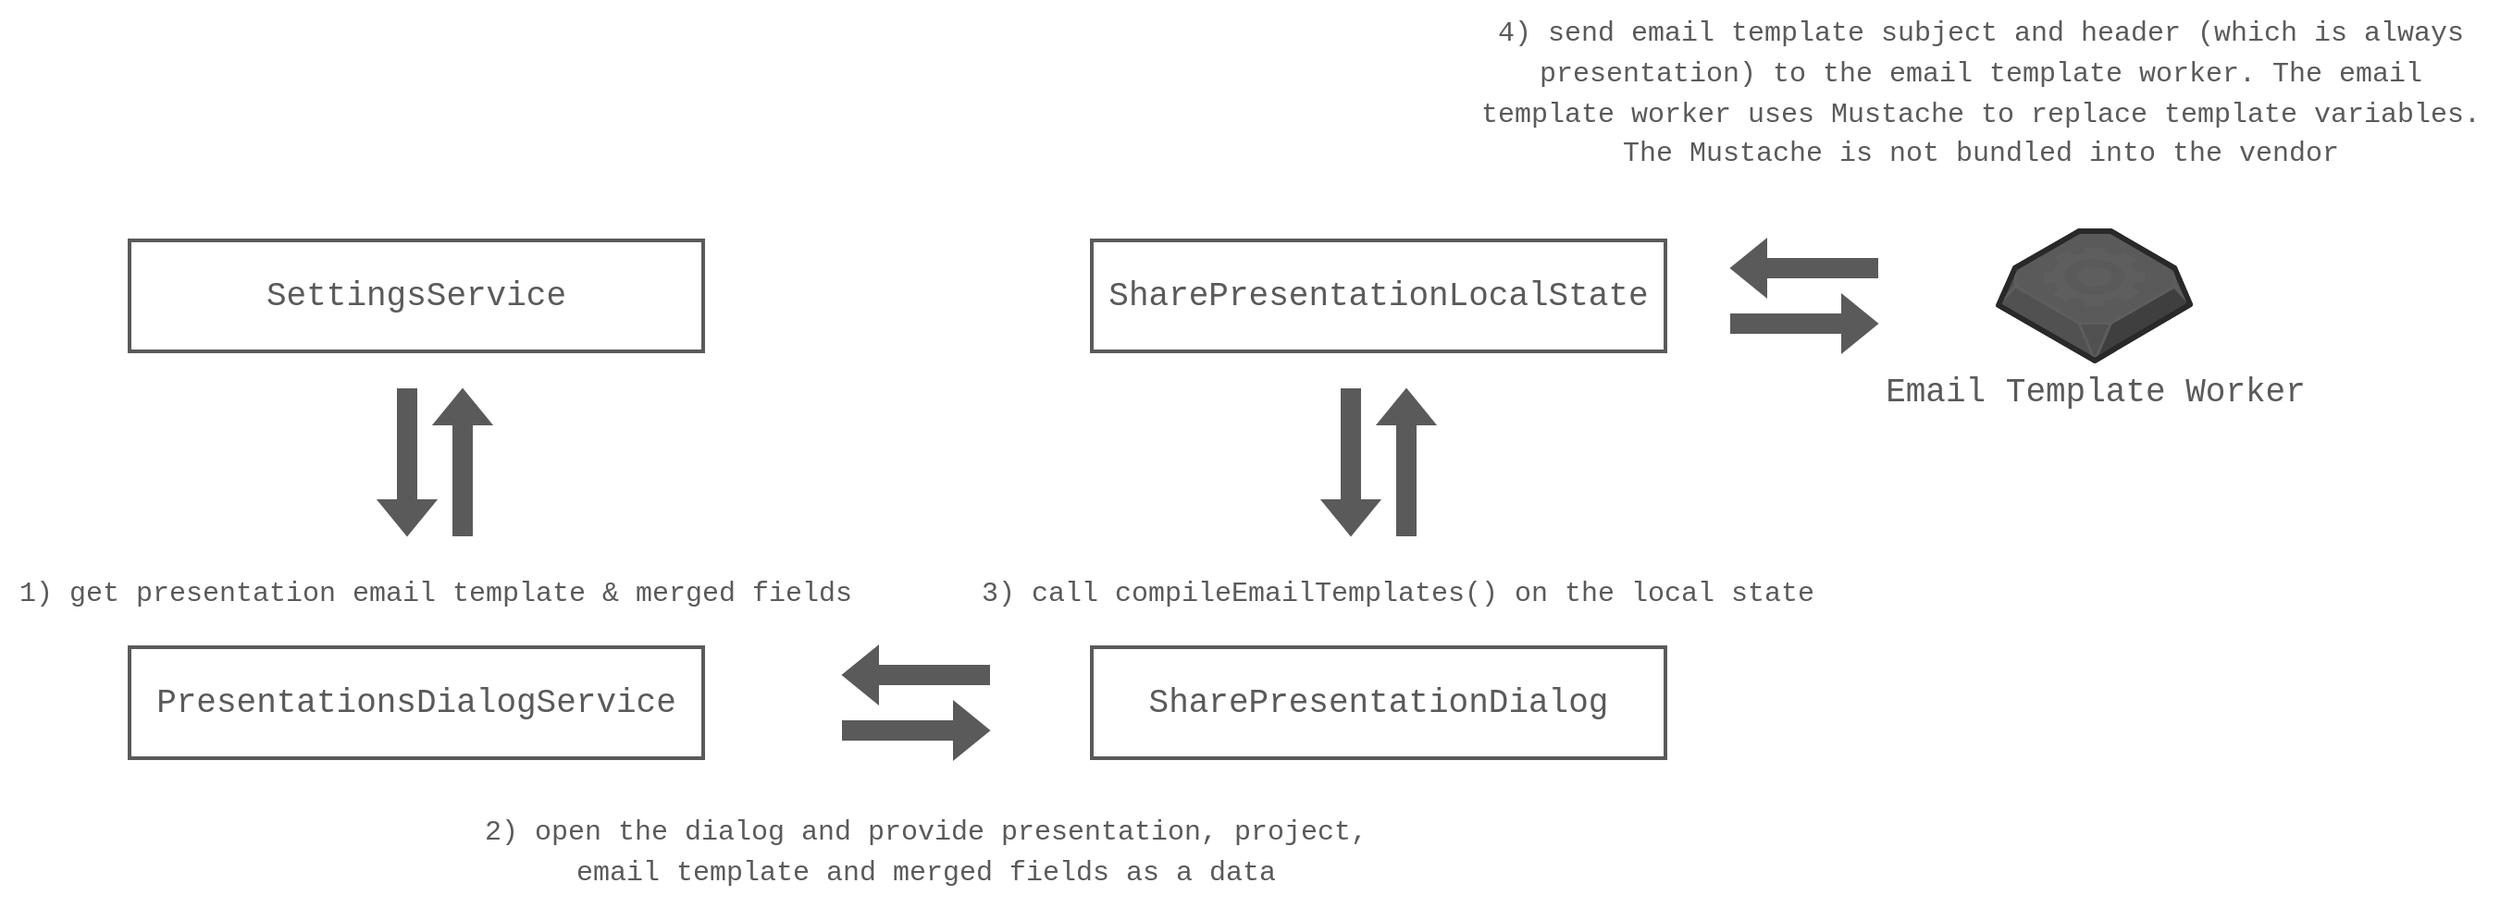 <mxfile version="20.2.2" type="device"><diagram id="JhD103zSTjkU6yqeAfK6" name="Страница 1"><mxGraphModel dx="2249" dy="1872" grid="1" gridSize="10" guides="1" tooltips="1" connect="1" arrows="1" fold="1" page="1" pageScale="1" pageWidth="827" pageHeight="1169" math="0" shadow="0"><root><mxCell id="0"/><mxCell id="1" parent="0"/><mxCell id="Hywa_uW8B3o4tRCpqZEf-1" value="&lt;font color=&quot;#5a5a5a&quot; face=&quot;Courier New&quot; style=&quot;font-size: 18px;&quot;&gt;PresentationsDialogService&lt;/font&gt;" style="rounded=0;whiteSpace=wrap;html=1;strokeWidth=2;strokeColor=#5a5a5a;" vertex="1" parent="1"><mxGeometry x="50" y="200" width="310" height="60" as="geometry"/></mxCell><mxCell id="Hywa_uW8B3o4tRCpqZEf-4" value="&lt;font color=&quot;#5a5a5a&quot; face=&quot;Courier New&quot; style=&quot;font-size: 18px;&quot;&gt;SettingsService&lt;/font&gt;" style="rounded=0;whiteSpace=wrap;html=1;strokeWidth=2;strokeColor=#5a5a5a;" vertex="1" parent="1"><mxGeometry x="50" y="-20" width="310" height="60" as="geometry"/></mxCell><mxCell id="Hywa_uW8B3o4tRCpqZEf-6" value="" style="group" vertex="1" connectable="0" parent="1"><mxGeometry x="710" y="60" width="30" height="80" as="geometry"/></mxCell><mxCell id="Hywa_uW8B3o4tRCpqZEf-3" value="" style="shape=flexArrow;endArrow=classic;html=1;rounded=0;fontFamily=Courier New;fontSize=18;fontColor=#5a5a5a;strokeColor=#5A5A5A;fillColor=#5A5A5A;" edge="1" parent="Hywa_uW8B3o4tRCpqZEf-6"><mxGeometry width="50" height="50" relative="1" as="geometry"><mxPoint x="30" y="80" as="sourcePoint"/><mxPoint x="30" as="targetPoint"/></mxGeometry></mxCell><mxCell id="Hywa_uW8B3o4tRCpqZEf-5" value="" style="shape=flexArrow;endArrow=classic;html=1;rounded=0;fontFamily=Courier New;fontSize=18;fontColor=#5a5a5a;strokeColor=#5A5A5A;fillColor=#5A5A5A;" edge="1" parent="Hywa_uW8B3o4tRCpqZEf-6"><mxGeometry width="50" height="50" relative="1" as="geometry"><mxPoint as="sourcePoint"/><mxPoint y="80" as="targetPoint"/></mxGeometry></mxCell><mxCell id="Hywa_uW8B3o4tRCpqZEf-7" value="&lt;font face=&quot;Courier New&quot; color=&quot;#5a5a5a&quot;&gt;&lt;span style=&quot;font-size: 18px;&quot;&gt;SharePresentationDialog&lt;/span&gt;&lt;/font&gt;" style="rounded=0;whiteSpace=wrap;html=1;strokeWidth=2;strokeColor=#5a5a5a;" vertex="1" parent="1"><mxGeometry x="570" y="200" width="310" height="60" as="geometry"/></mxCell><mxCell id="Hywa_uW8B3o4tRCpqZEf-8" value="" style="group;rotation=90;" vertex="1" connectable="0" parent="1"><mxGeometry x="460" y="190" width="30" height="80" as="geometry"/></mxCell><mxCell id="Hywa_uW8B3o4tRCpqZEf-9" value="" style="shape=flexArrow;endArrow=classic;html=1;rounded=0;fontFamily=Courier New;fontSize=18;fontColor=#5a5a5a;strokeColor=#5A5A5A;fillColor=#5A5A5A;" edge="1" parent="Hywa_uW8B3o4tRCpqZEf-8"><mxGeometry width="50" height="50" relative="1" as="geometry"><mxPoint x="-25" y="55" as="sourcePoint"/><mxPoint x="55" y="55" as="targetPoint"/></mxGeometry></mxCell><mxCell id="Hywa_uW8B3o4tRCpqZEf-10" value="" style="shape=flexArrow;endArrow=classic;html=1;rounded=0;fontFamily=Courier New;fontSize=18;fontColor=#5a5a5a;strokeColor=#5A5A5A;fillColor=#5A5A5A;" edge="1" parent="Hywa_uW8B3o4tRCpqZEf-8"><mxGeometry width="50" height="50" relative="1" as="geometry"><mxPoint x="55" y="25" as="sourcePoint"/><mxPoint x="-25" y="25" as="targetPoint"/></mxGeometry></mxCell><mxCell id="Hywa_uW8B3o4tRCpqZEf-11" value="&lt;font style=&quot;font-size: 15px;&quot;&gt;1) get presentation email template &amp;amp; merged fields&lt;/font&gt;" style="text;html=1;align=center;verticalAlign=middle;resizable=0;points=[];autosize=1;strokeColor=none;fillColor=none;fontSize=18;fontFamily=Courier New;fontColor=#5a5a5a;" vertex="1" parent="1"><mxGeometry x="-20" y="150" width="470" height="40" as="geometry"/></mxCell><mxCell id="Hywa_uW8B3o4tRCpqZEf-12" value="&lt;font style=&quot;font-size: 15px;&quot;&gt;2) open the dialog and provide presentation, project,&lt;br&gt;email template and merged fields as a data&lt;/font&gt;" style="text;html=1;align=center;verticalAlign=middle;resizable=0;points=[];autosize=1;strokeColor=none;fillColor=none;fontSize=18;fontFamily=Courier New;fontColor=#5a5a5a;" vertex="1" parent="1"><mxGeometry x="230" y="280" width="500" height="60" as="geometry"/></mxCell><mxCell id="Hywa_uW8B3o4tRCpqZEf-13" value="&lt;font face=&quot;Courier New&quot; color=&quot;#5a5a5a&quot;&gt;&lt;span style=&quot;font-size: 18px;&quot;&gt;SharePresentationLocalState&lt;/span&gt;&lt;/font&gt;" style="rounded=0;whiteSpace=wrap;html=1;strokeWidth=2;strokeColor=#5a5a5a;" vertex="1" parent="1"><mxGeometry x="570" y="-20" width="310" height="60" as="geometry"/></mxCell><mxCell id="Hywa_uW8B3o4tRCpqZEf-14" value="" style="group" vertex="1" connectable="0" parent="1"><mxGeometry x="200" y="60" width="30" height="80" as="geometry"/></mxCell><mxCell id="Hywa_uW8B3o4tRCpqZEf-15" value="" style="shape=flexArrow;endArrow=classic;html=1;rounded=0;fontFamily=Courier New;fontSize=18;fontColor=#5a5a5a;strokeColor=#5A5A5A;fillColor=#5A5A5A;" edge="1" parent="Hywa_uW8B3o4tRCpqZEf-14"><mxGeometry width="50" height="50" relative="1" as="geometry"><mxPoint x="30" y="80" as="sourcePoint"/><mxPoint x="30" as="targetPoint"/></mxGeometry></mxCell><mxCell id="Hywa_uW8B3o4tRCpqZEf-16" value="" style="shape=flexArrow;endArrow=classic;html=1;rounded=0;fontFamily=Courier New;fontSize=18;fontColor=#5a5a5a;strokeColor=#5A5A5A;fillColor=#5A5A5A;" edge="1" parent="Hywa_uW8B3o4tRCpqZEf-14"><mxGeometry width="50" height="50" relative="1" as="geometry"><mxPoint as="sourcePoint"/><mxPoint y="80" as="targetPoint"/></mxGeometry></mxCell><mxCell id="Hywa_uW8B3o4tRCpqZEf-17" value="&lt;font style=&quot;font-size: 15px;&quot;&gt;3) call compileEmailTemplates() on the local state&lt;/font&gt;" style="text;html=1;align=center;verticalAlign=middle;resizable=0;points=[];autosize=1;strokeColor=none;fillColor=none;fontSize=18;fontFamily=Courier New;fontColor=#5a5a5a;" vertex="1" parent="1"><mxGeometry x="500" y="150" width="470" height="40" as="geometry"/></mxCell><mxCell id="Hywa_uW8B3o4tRCpqZEf-18" value="&lt;font style=&quot;font-size: 18px;&quot;&gt;Email Template Worker&lt;/font&gt;" style="verticalLabelPosition=bottom;html=1;verticalAlign=top;strokeWidth=1;align=center;outlineConnect=0;dashed=0;outlineConnect=0;shape=mxgraph.aws3d.worker;fillColor=#5A5A5A;strokeColor=#5E5E5E;aspect=fixed;fontFamily=Courier New;fontSize=15;fontColor=#5a5a5a;" vertex="1" parent="1"><mxGeometry x="1060" y="-25" width="103.6" height="70" as="geometry"/></mxCell><mxCell id="Hywa_uW8B3o4tRCpqZEf-19" value="" style="group;rotation=90;" vertex="1" connectable="0" parent="1"><mxGeometry x="940" y="-30" width="30" height="80" as="geometry"/></mxCell><mxCell id="Hywa_uW8B3o4tRCpqZEf-20" value="" style="shape=flexArrow;endArrow=classic;html=1;rounded=0;fontFamily=Courier New;fontSize=18;fontColor=#5a5a5a;strokeColor=#5A5A5A;fillColor=#5A5A5A;" edge="1" parent="Hywa_uW8B3o4tRCpqZEf-19"><mxGeometry width="50" height="50" relative="1" as="geometry"><mxPoint x="-25" y="55" as="sourcePoint"/><mxPoint x="55" y="55" as="targetPoint"/></mxGeometry></mxCell><mxCell id="Hywa_uW8B3o4tRCpqZEf-21" value="" style="shape=flexArrow;endArrow=classic;html=1;rounded=0;fontFamily=Courier New;fontSize=18;fontColor=#5a5a5a;strokeColor=#5A5A5A;fillColor=#5A5A5A;" edge="1" parent="Hywa_uW8B3o4tRCpqZEf-19"><mxGeometry width="50" height="50" relative="1" as="geometry"><mxPoint x="55" y="25" as="sourcePoint"/><mxPoint x="-25" y="25" as="targetPoint"/></mxGeometry></mxCell><mxCell id="Hywa_uW8B3o4tRCpqZEf-22" value="&lt;font style=&quot;font-size: 15px;&quot;&gt;4) send email template subject and header (which is always&lt;br&gt;presentation) to the email template worker. The email&lt;br&gt;template worker uses Mustache to replace template variables.&lt;br&gt;The Mustache is not bundled into the vendor&lt;br&gt;&lt;/font&gt;" style="text;html=1;align=center;verticalAlign=middle;resizable=0;points=[];autosize=1;strokeColor=none;fillColor=none;fontSize=18;fontFamily=Courier New;fontColor=#5a5a5a;" vertex="1" parent="1"><mxGeometry x="770" y="-150" width="560" height="100" as="geometry"/></mxCell></root></mxGraphModel></diagram></mxfile>